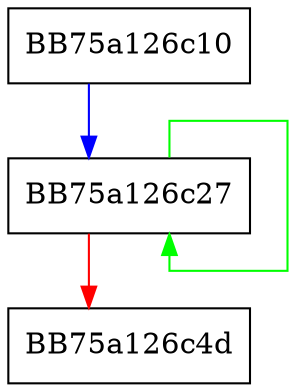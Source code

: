 digraph unwind {
  node [shape="box"];
  graph [splines=ortho];
  BB75a126c10 -> BB75a126c27 [color="blue"];
  BB75a126c27 -> BB75a126c27 [color="green"];
  BB75a126c27 -> BB75a126c4d [color="red"];
}